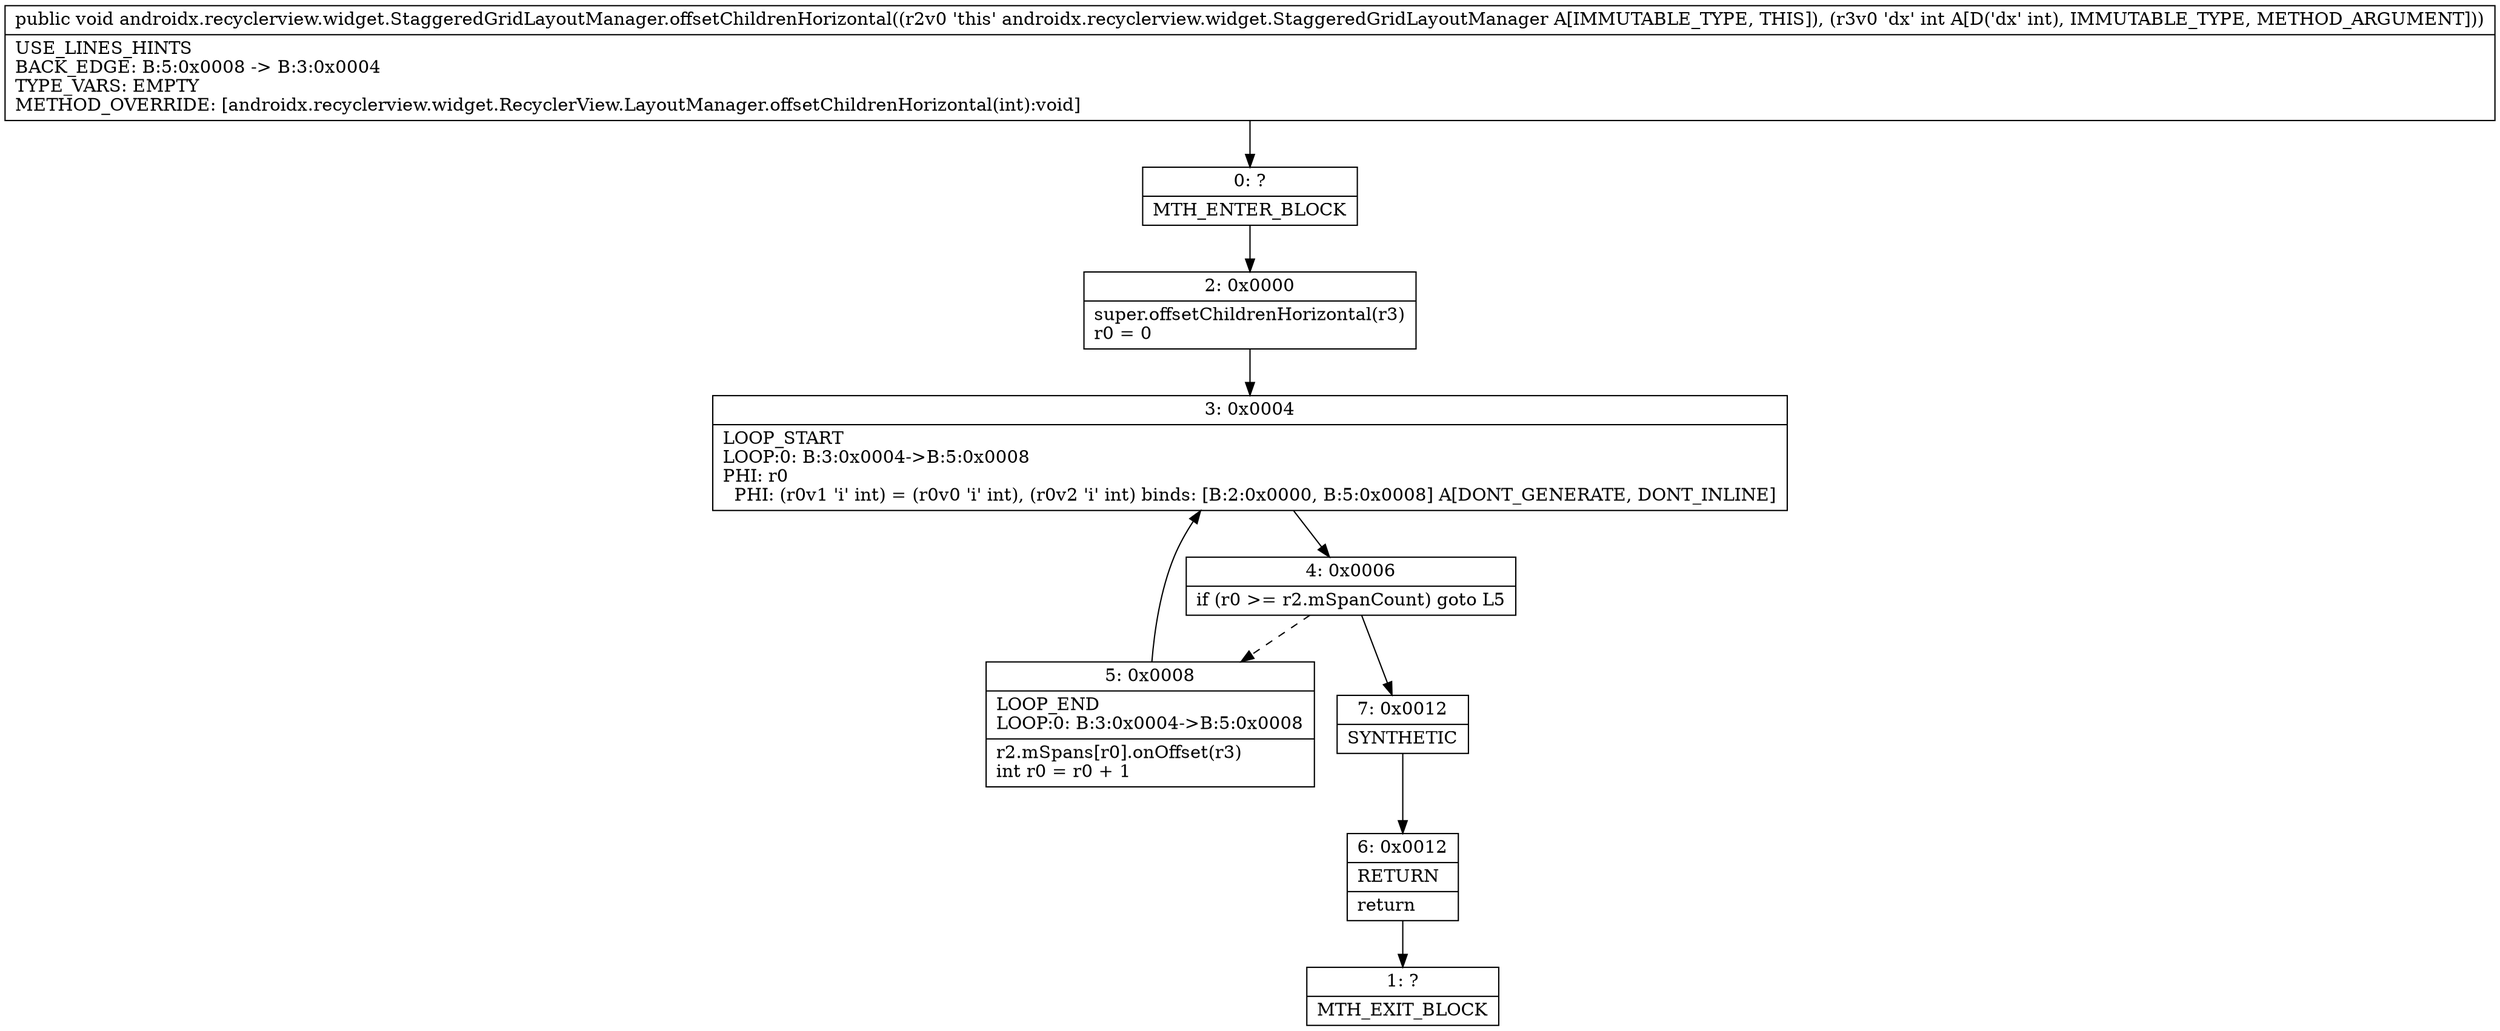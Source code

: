 digraph "CFG forandroidx.recyclerview.widget.StaggeredGridLayoutManager.offsetChildrenHorizontal(I)V" {
Node_0 [shape=record,label="{0\:\ ?|MTH_ENTER_BLOCK\l}"];
Node_2 [shape=record,label="{2\:\ 0x0000|super.offsetChildrenHorizontal(r3)\lr0 = 0\l}"];
Node_3 [shape=record,label="{3\:\ 0x0004|LOOP_START\lLOOP:0: B:3:0x0004\-\>B:5:0x0008\lPHI: r0 \l  PHI: (r0v1 'i' int) = (r0v0 'i' int), (r0v2 'i' int) binds: [B:2:0x0000, B:5:0x0008] A[DONT_GENERATE, DONT_INLINE]\l}"];
Node_4 [shape=record,label="{4\:\ 0x0006|if (r0 \>= r2.mSpanCount) goto L5\l}"];
Node_5 [shape=record,label="{5\:\ 0x0008|LOOP_END\lLOOP:0: B:3:0x0004\-\>B:5:0x0008\l|r2.mSpans[r0].onOffset(r3)\lint r0 = r0 + 1\l}"];
Node_7 [shape=record,label="{7\:\ 0x0012|SYNTHETIC\l}"];
Node_6 [shape=record,label="{6\:\ 0x0012|RETURN\l|return\l}"];
Node_1 [shape=record,label="{1\:\ ?|MTH_EXIT_BLOCK\l}"];
MethodNode[shape=record,label="{public void androidx.recyclerview.widget.StaggeredGridLayoutManager.offsetChildrenHorizontal((r2v0 'this' androidx.recyclerview.widget.StaggeredGridLayoutManager A[IMMUTABLE_TYPE, THIS]), (r3v0 'dx' int A[D('dx' int), IMMUTABLE_TYPE, METHOD_ARGUMENT]))  | USE_LINES_HINTS\lBACK_EDGE: B:5:0x0008 \-\> B:3:0x0004\lTYPE_VARS: EMPTY\lMETHOD_OVERRIDE: [androidx.recyclerview.widget.RecyclerView.LayoutManager.offsetChildrenHorizontal(int):void]\l}"];
MethodNode -> Node_0;Node_0 -> Node_2;
Node_2 -> Node_3;
Node_3 -> Node_4;
Node_4 -> Node_5[style=dashed];
Node_4 -> Node_7;
Node_5 -> Node_3;
Node_7 -> Node_6;
Node_6 -> Node_1;
}

